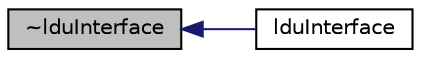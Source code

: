 digraph "~lduInterface"
{
  bgcolor="transparent";
  edge [fontname="Helvetica",fontsize="10",labelfontname="Helvetica",labelfontsize="10"];
  node [fontname="Helvetica",fontsize="10",shape=record];
  rankdir="LR";
  Node8 [label="~lduInterface",height=0.2,width=0.4,color="black", fillcolor="grey75", style="filled", fontcolor="black"];
  Node8 -> Node9 [dir="back",color="midnightblue",fontsize="10",style="solid",fontname="Helvetica"];
  Node9 [label="lduInterface",height=0.2,width=0.4,color="black",URL="$a27905.html#a013b975b0f85c25a736648c3b840a61f",tooltip="Construct null. "];
}
